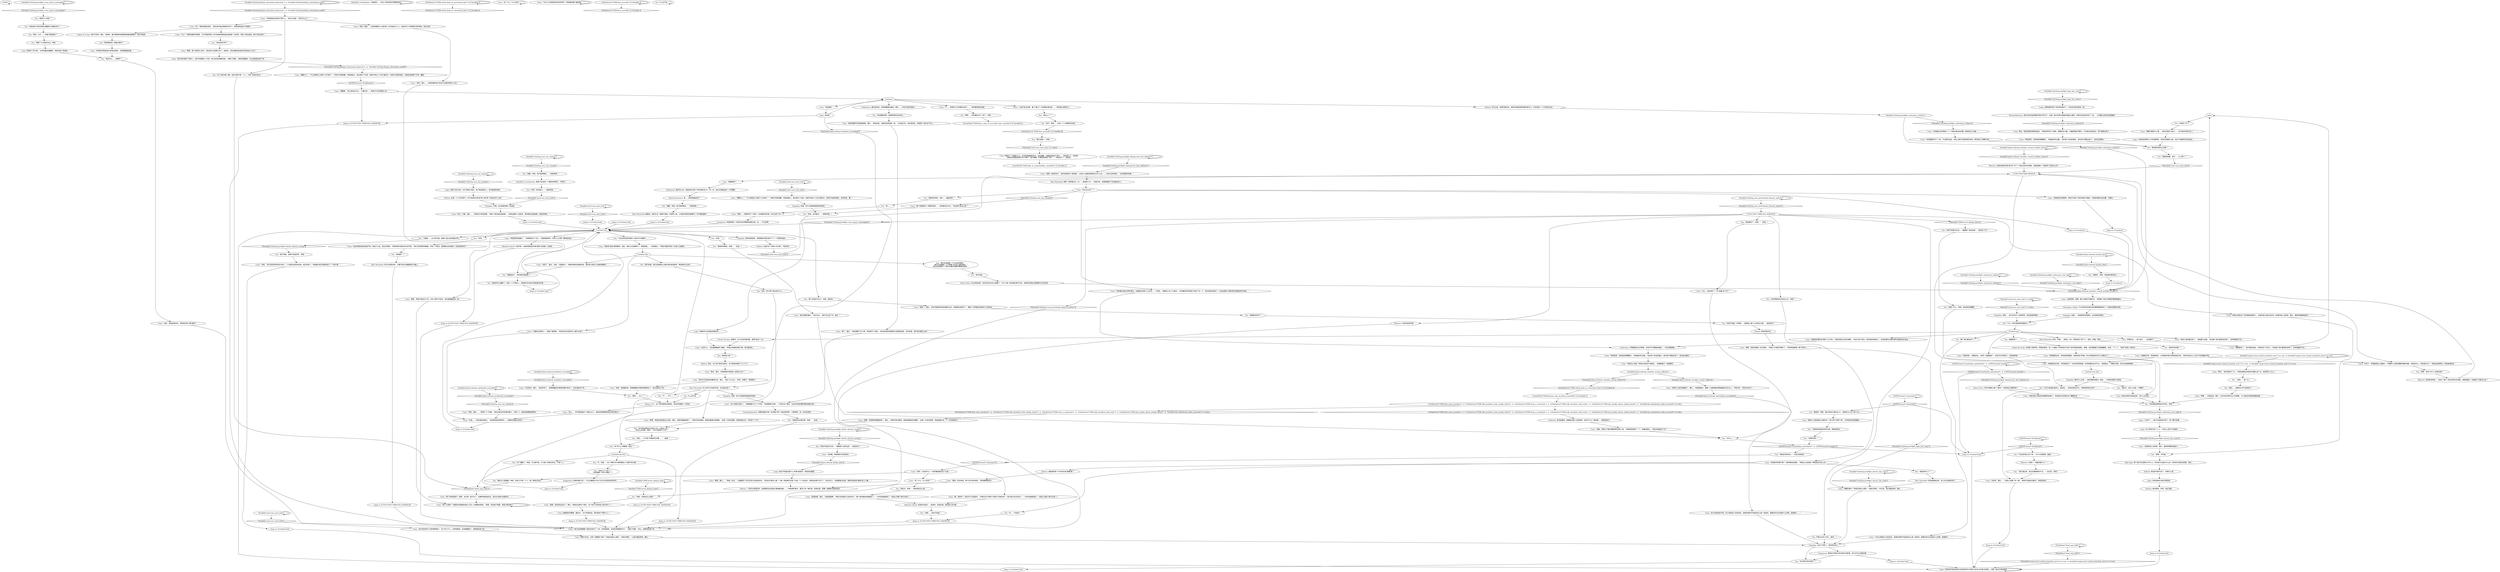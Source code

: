 # WHIRLING F2 / CUNO WAKEUP
# If you didn't make the authority check.
# ==================================================
digraph G {
	  0 [label="START"];
	  1 [label="input"];
	  2 [label="Variable[\"cargo.evrart_exited_unionhub_once\"] == true  or Variable[\"cargo.evrart_exited_unionhub_once\"] == true"];
	  3 [label="Variable[\"cargo.evrart_exited_unionhub_once\"] == true  or Variable[\"cargo.evrart_exited_unionhub_once\"] == true", shape=diamond];
	  4 [label="!(Variable[\"cargo.evrart_exited_unionhub_once\"] == true  or Variable[\"cargo.evrart_exited_unionhub_once\"] == true)", shape=diamond];
	  5 [label="Cuno: “哈？什么？什么铃铛？”"];
	  6 [label="You: “*某种东西*。”"];
	  7 [label="Cuno: “是吗，比如说什么？”他好像很喜欢这个主意。"];
	  8 [label="IsTHCPresent(\"ultraliberal\")"];
	  9 [label="IsTHCPresent(\"ultraliberal\")", shape=diamond];
	  10 [label="!(IsTHCPresent(\"ultraliberal\"))", shape=diamond];
	  11 [label="Empathy: 哇哦，他不太能接受被拒绝的感觉。"];
	  12 [label="You: “我感觉很痛，发生……什么事了？”"];
	  13 [label="Cuno: “小胡子来过这里。像个*婊子*一样清理这堆垃圾……”这好像让他很开心。"];
	  14 [label="You: “我是个心灵电动马达，坤诺。”"];
	  15 [label="Cuno: “你的猪头朋友派来的医生。好像是尼克斯·什么列布。一个贱货。”他朝地上吐了口唾沫。“在你睡觉的时候用刀玩弄了你一下。然后他妈的就走了，还说如果你大便失禁的话就给他打电话。”"];
	  16 [label="You: “我感觉非常好。我们……燥起来吧！”"];
	  17 [label="You: “谁在乎。谁关心过我。不重要了。”"];
	  18 [label="You: “那是什么风格？”"];
	  19 [label="Composure: 坤诺和猪头？而且你还在警察频道提过他。这……不太妙啊。"];
	  20 [label="Cuno: “我想他好像叫尼克斯·什么列布，”他尝试回忆当时的情景。“说自己是个医生。然后他妈的就走了，还说如果你大便失禁的话就给他打电话。”"];
	  21 [label="You: “你知不知道，乔伊斯——就是船上那个公司的女代表——她还好吗？”"];
	  22 [label="Cuno: “那个大混球？”他那张布满雀斑的脸上闪过一丝尊敬的意味。“是啊，他在楼下喝酒。坤诺不喜欢那个。”"];
	  23 [label="Jump to: [Untitled hub]"];
	  24 [label="You: “好吧。”"];
	  25 [label="You: “感谢你的帮助，坤诺。”（总结。）"];
	  26 [label="Cuno: “该死，猪头……你他妈最好别只有这几朵破玫瑰花什么的。”"];
	  27 [label="Jump to: [Untitled hub]"];
	  28 [label="Conceptualization: 骄傲地竖起中指？他*确实*是个*自由思想家*。打破常规。这一点无法争辩。"];
	  29 [label="Variable[\"yard.cuno_intro_hub\"]"];
	  30 [label="Variable[\"yard.cuno_intro_hub\"]", shape=diamond];
	  31 [label="!(Variable[\"yard.cuno_intro_hub\"])", shape=diamond];
	  32 [label="Cuno: “谢了，猪头。”他快速瞥了你一眼，然后移开了视线。“现在赶快把你残废的大屁股抬起来，告诉坤诺，我们现在要怎么做？”"];
	  33 [label="Composure: 男孩似乎真的对你没有任何敌意。他几乎可以说是友善。"];
	  34 [label="You: “我们没事了，坤诺。”"];
	  35 [label="CancelTask(\"TASK.find_a_way_to_turn_back_time_canceled\")--[[ Variable[ ]]"];
	  36 [label="Cuno: “不……坤诺有几天没嗑思必得了……”他的眼神有些忧郁。"];
	  37 [label="You: “你受伤了吗？”"];
	  38 [label="Cuno: 你看见一个穿着FALN，还没到青春期的孩子。因为痛楚，你看到他变成了两个——然后是三个。他说道：\n你看见坤诺那熟悉的FALN裤子。因为痛楚，你看到他变成了两个——然后是三个。他说道："];
	  39 [label="Empathy: 哇哦……坤诺居然会同情你。这还真是没想到。"];
	  40 [label="Pain Threshold: 是啊，男孩被打过一次——或者是十次——他爸打的。他很尊重受了伤还能走的人。"];
	  41 [label="Hand/Eye Coordination: 可能是的……你这个该死的笨手笨脚的家伙。"];
	  42 [label="Volition: 这是*杀了*他的人的*错*。不是你的。"];
	  43 [label="Half Light: 那个袋子应该算在*你*头上。你本来可以做点什么的，但你却只是站在那里。该死……"];
	  44 [label="Cuno: “这里的墙上全是洞，猪头。就连坤诺都知道这个。”"];
	  45 [label="Variable[\"whirling.postfight_klaasjeroom_hint_ballistics\"]"];
	  46 [label="Variable[\"whirling.postfight_klaasjeroom_hint_ballistics\"]", shape=diamond];
	  47 [label="!(Variable[\"whirling.postfight_klaasjeroom_hint_ballistics\"])", shape=diamond];
	  48 [label="You: “康米主义很愚蠢，坤诺。而且它不是一个人，是一种意识形态。”"];
	  49 [label="You: “没什么。”"];
	  50 [label="Jump to: [CUNO POST TRIBUNAL MAINHUB]"];
	  51 [label="You: “我们应该搜查一下卡拉洁的房间。”\n“我们应该搜查一下卡特琳·艾拉洁小姐的房间。”\n“我们应该搜查一下奥兰治那位迪斯科舞者的房间。”"];
	  52 [label="You: “好吧。给爷备马。”（接受坤诺。）"];
	  53 [label="Pain Threshold: 看看他。他的生活一直都不容易。你想带上他，让他经历更多的破事吗？*你*那些破事？"];
	  54 [label="Cuno: “抱歉什么？！不让坤诺加入你那个大烂摊子？！坤诺不觉得抱歉。坤诺很高兴。我也是开个玩笑。如果不拿出个几百万雷亚尔，是请不动我坤诺的。你甚至连床都下不来，蠢蛋。”"];
	  55 [label="Cuno: “隔壁的婊子？坤诺也是这么想的，”他表示赞同。“好主意。我们燥起来吧，猪头。”"];
	  56 [label="Variable[\"whirling.cuno_not_coming\"]"];
	  57 [label="Variable[\"whirling.cuno_not_coming\"]", shape=diamond];
	  58 [label="!(Variable[\"whirling.cuno_not_coming\"])", shape=diamond];
	  59 [label="Cuno: “他们说你把半个城市都烧毁了。死了好几千人。在坤诺看来，这简直酷毙了。我想我会留下来。”"];
	  60 [label="Rhetoric: 他现在居然会用*我*这个字了？而且没有叫你混账，或者是猪头？他是病了还是怎么的？"];
	  61 [label="Cuno: “坤诺觉得，还真他妈挺糟糕的。”他指着你的左腿。“但你是个幸运的猪头。医生把子弹取出来了，说你会没事的。”"];
	  62 [label="Variable[\"whirling.postfight_endurance_very_high\"]"];
	  63 [label="Variable[\"whirling.postfight_endurance_very_high\"]", shape=diamond];
	  64 [label="!(Variable[\"whirling.postfight_endurance_very_high\"])", shape=diamond];
	  65 [label="Cuno: “坤诺做的。”"];
	  66 [label="You: （起来——慢一点。）"];
	  67 [label="Cuno: 他看着你的眼睛，重复到：“对于坤诺来说，两天根本*不算什么*。”"];
	  68 [label="Volition: 她当然*真的*走了，你想什么呢。"];
	  69 [label="Cuno: “这没什么。”他试着摆脱那个画面。“坤诺也会被装进袋子里。我们都会的。”"];
	  70 [label="Variable[\"whirling.postfight_logic_her_room\"]"];
	  71 [label="Variable[\"whirling.postfight_logic_her_room\"]", shape=diamond];
	  72 [label="!(Variable[\"whirling.postfight_logic_her_room\"])", shape=diamond];
	  73 [label="Volition: 放松，这小孩只是在戏弄你。你不是真的害死了*上千人*。"];
	  74 [label="Variable[\"plaza.tribunal_hardie_shot\"]"];
	  75 [label="Variable[\"plaza.tribunal_hardie_shot\"]", shape=diamond];
	  76 [label="!(Variable[\"plaza.tribunal_hardie_shot\"])", shape=diamond];
	  77 [label="Jump to: [CUNO POST TRIBUNAL MAINHUB]"];
	  78 [label="Cuno: “真他妈难，猪头。”他抱起胳膊。“坤诺只知道港口已经封闭了，整个城市都他妈被搞乱了。一半的哈迪娘炮死了，就连公司那个婊子也走了。”"];
	  79 [label="Cuno: “哦，真的吗？”他似乎不太相信你。“你再也见不到那个死胖子艾弗拉特了，因为港口完全封闭了。一半的哈迪娘炮死了，就连公司那个婊子也走了。”"];
	  80 [label="You: “好吧。”"];
	  81 [label="You: “很简单，坤诺。我必须找出*康米主义*。是康米主义杀了那个吊人。”"];
	  82 [label="You: “这个最酷了，坤诺。不过很可惜，它只是一种意识形态，不是个人。”"];
	  83 [label="You: “我不知道。我们还是就这么漫无目的地闲逛吧，等线索自己出现。”"];
	  84 [label="You: “抱歉，坤诺，我不能带着你。”（拒绝坤诺。）"];
	  85 [label="Untitled hub (02)"];
	  86 [label="Variable[\"yard.cuno_intro_hub\"] == false"];
	  87 [label="Variable[\"yard.cuno_intro_hub\"] == false", shape=diamond];
	  88 [label="!(Variable[\"yard.cuno_intro_hub\"] == false)", shape=diamond];
	  89 [label="Cuno: “是啊，坤诺也他妈是这么说的，猪头。他帮你摆脱困境了。”他把手放在臀部，直直地看着你的眼睛。“这是一次性的恩惠，坤诺给猪头的。不会有下一次了。”"];
	  90 [label="You: “等等……什么？”"];
	  91 [label="You: “什么？他们把他带到哪里去了？”"];
	  92 [label="Cuno: “没啦，坤诺骗你的。那辆愚蠢的货車把四眼带走了。他应该能活下来。”"];
	  93 [label="Variable[\"whirling.cuno_postribunal_rhetoric_noslurs\"]"];
	  94 [label="Variable[\"whirling.cuno_postribunal_rhetoric_noslurs\"]", shape=diamond];
	  95 [label="!(Variable[\"whirling.cuno_postribunal_rhetoric_noslurs\"])", shape=diamond];
	  96 [label="You: “我怎么了？”"];
	  97 [label="Logic: *小胡子*……那只可能是加尔特了，那个餐厅经理。"];
	  98 [label="Endurance: 通过血和泪，还有那撕裂的缝线，偶尔……*应该*还是可能的。"];
	  99 [label="You: “我的警局有人来看过我吗？”"];
	  100 [label="Variable[\"whirling.postfight_cuno_esprit_cunnandpig\"]"];
	  101 [label="Variable[\"whirling.postfight_cuno_esprit_cunnandpig\"]", shape=diamond];
	  102 [label="!(Variable[\"whirling.postfight_cuno_esprit_cunnandpig\"])", shape=diamond];
	  103 [label="You: “你说几千人死了？”\n“你说城里一半的人都死了？”"];
	  104 [label="Cuno: “当然了，猪头。当然。”他摇摇头。“如果你想突击搜查的话，最好别只有这几朵破玫瑰就行。”"];
	  105 [label="You: “好吧。给爷备马。”（接受坤诺。）"];
	  106 [label="You: “现在？至于接下来会发生什么……”"];
	  107 [label="Cuno: “这计划听起来不错。你让坤诺加入你的狂欢，结果你居然不知道该怎么做？他妈的，看看你的日志或者什么的啊。真是服了……”"];
	  108 [label="Variable[\"plaza.tribunal_headshot_succeeded\"]"];
	  109 [label="Variable[\"plaza.tribunal_headshot_succeeded\"]", shape=diamond];
	  110 [label="!(Variable[\"plaza.tribunal_headshot_succeeded\"])", shape=diamond];
	  111 [label="You: “谢谢你，坤诺，你是我的救命恩人。”"];
	  112 [label="Cuno: “提图斯死了，”他冷漠地说道。“他有些手下也死了。现在整个港口都他妈封禁了。连坤诺都进不去。”"];
	  113 [label="Cuno: “没有。”孩子突然显得年轻又弱小。“工会医生赶到的时候，她已经死了。坤诺看见他们把她装进了一个袋子里。”"];
	  114 [label="Cuno: “意志坚强的猪头。”他点点头。“我们可以走了吗，猪头？”"];
	  115 [label="Cuno: “对坤诺来说这他妈不算什么，”他点头说道。“现在怎么办？”"];
	  116 [label="Cuno: “那是卡拉洁，对吧？隔壁那个婊子？坤诺也是这么想的，”他表示赞同。“让我们燥起来吧，猪头。”"];
	  117 [label="Variable[\"yard.cuno_intro_hub\"]"];
	  118 [label="Variable[\"yard.cuno_intro_hub\"]", shape=diamond];
	  119 [label="!(Variable[\"yard.cuno_intro_hub\"])", shape=diamond];
	  120 [label="Jump to: [Untitled hub]"];
	  121 [label="You: “等等，但你*为什么*会原谅我？”"];
	  122 [label="Empathy: 在这个世界上，他没有任何人。"];
	  123 [label="IsTaskActive(\"TASK.check_back_on_renovation_later\")--[[ Variable[ ]]"];
	  124 [label="IsTaskActive(\"TASK.check_back_on_renovation_later\")--[[ Variable[ ]]", shape=diamond];
	  125 [label="!(IsTaskActive(\"TASK.check_back_on_renovation_later\")--[[ Variable[ ]])", shape=diamond];
	  126 [label="Variable[\"plaza.tribunal_shoulder_wound_avoided_cuirass\"]"];
	  127 [label="Variable[\"plaza.tribunal_shoulder_wound_avoided_cuirass\"]", shape=diamond];
	  128 [label="!(Variable[\"plaza.tribunal_shoulder_wound_avoided_cuirass\"])", shape=diamond];
	  129 [label="Cunohurt"];
	  130 [label="You: “你刚说有个医生把我大腿里的子弹取出来了。”"];
	  131 [label="Cuno: “终结风格，”他重复到。“你把一切都搞砸了。现在你只有坤诺了。终结者坤诺。”"];
	  132 [label="You: “提图斯还好吗？”"];
	  133 [label="Drama: 他说的是实话。"];
	  134 [label="Cuno: “那个有钱的婊子？是啊，也许吧。船不在了。如果坤诺有船的话，肯定也*他妈*会很好的……”"];
	  135 [label="Cuno: “哈？什么？什么铃铛？”"];
	  136 [label="You: “它们之前就在屋顶上。我没有……我没有抓到它们。手脚真他妈的太笨了……”"];
	  137 [label="You: “你*为什么*想跟我一起走？”"];
	  138 [label="Variable[\"whirling.cuno_not_coming\"]"];
	  139 [label="Variable[\"whirling.cuno_not_coming\"]", shape=diamond];
	  140 [label="!(Variable[\"whirling.cuno_not_coming\"])", shape=diamond];
	  141 [label="You: “唔……”"];
	  142 [label="Cuno: “坤诺看得出来，你他妈是想骗他，但是坤诺不好骗，所以坤诺他妈的为什么要在乎？”"];
	  143 [label="Logic: 如果他确实做了验伤然后离开了，你肯定会相对稳定一些。"];
	  144 [label="Pain Threshold: 而且距离挺近的，走几步应该能忍得了。"];
	  145 [label="Cuno: “两天，”他冷漠地开了口。“坤诺没嗑思必得的时间都比这个长。两天算不上什么。”"];
	  146 [label="Logic: 艾弗拉特可能会用这次武装争辩作为把自己完全关在港口的借口，切断一起与外界的联系。"];
	  147 [label="Untitled hub"];
	  148 [label="Cuno: “去医院啊，智障。跟上坤诺的节奏好吗。”他带着一种近乎尊敬的眼神看着你……"];
	  149 [label="Cuno: “坤诺觉得，还真他妈挺糟糕的。”他指着你的左腿。“但你是个幸运的猪头。医生把子弹取出来了，说你会没事的。”"];
	  150 [label="Cuno: “肩膀大概没什么事……医生好像不太担心——说子弹正好穿过去了。”"];
	  151 [label="Cuno: “*为什么*坤诺他妈的会受伤啊？”男孩朝你翻了翻白眼。"];
	  152 [label="Cuno: “坤诺他妈的很聪明，坤诺不在那个该死的粪坑*里面*。坤诺知道情况会变糟，不像你。”"];
	  153 [label="You: “我是个坏人，坤诺。情况真的很糟糕。”"];
	  154 [label="Cuno: ”是啊，她走得远远的了，猪头。坤诺在这里待了两天，这个地方只有你和小胡子两个人。”"];
	  155 [label="Cuno: “你想让坤诺当个对你唯唯诺诺的人，还是你想让我实话实说？这里的墙上全是洞，猪头。就连坤诺都知道这个。”"];
	  156 [label="You: “我昏迷多久了？”"];
	  157 [label="You: “放松点，坤诺——我知道该怎么做。”"];
	  158 [label="You: （把它拿出来，亮出支离破碎的干花。）“这朵花，坤诺！”"];
	  159 [label="Variable[\"whirling.postfight_blackc_rhetoric_wrong\"]"];
	  160 [label="Variable[\"whirling.postfight_blackc_rhetoric_wrong\"]", shape=diamond];
	  161 [label="!(Variable[\"whirling.postfight_blackc_rhetoric_wrong\"])", shape=diamond];
	  162 [label="Cuno: “这在坤诺听起来还差不多。取证什么的。真正的犯罪。”男孩用拳头砸向自己的手掌。“我们去犯罪现场看看，评估一下情况。就按猪头的风格来！还有其他的吗？”"];
	  163 [label="Cuno: “所以……你打算追踪这个*康米主义*，或者还是想跟坤诺征求别的意见？”"];
	  164 [label="Jump to: [CUNO POST TRIBUNAL MAINHUB]"];
	  165 [label="Pain Threshold: 哎哟，好痛……有那么一秒，男孩变成了两个人。该死，好痛。呼吸……"];
	  166 [label="You: “提图斯死了……？”"];
	  167 [label="You: “你知不知道卡拉洁——隔壁那个金发女郎——她真走了吗？”"];
	  168 [label="Shivers: 一阵风从海湾吹来，你周围的杜拉铝盒子微微震动着……一种熟悉的寒冷，屋顶上的一根红线。逐渐拉紧。就像一根被狂风拨动的弦。"];
	  169 [label="Variable[\"TASK.arrest_klaasje_done\"]"];
	  170 [label="Variable[\"TASK.arrest_klaasje_done\"]", shape=diamond];
	  171 [label="!(Variable[\"TASK.arrest_klaasje_done\"])", shape=diamond];
	  172 [label="You: “那其他人呢？”"];
	  173 [label="Jump to: [Untitled hub]"];
	  174 [label="Rhetoric: 他错了！他能知道什么？！"];
	  175 [label="Cuno: “哈？”男孩好像在思考。“那玩意可能在那里好多年了。坤诺觉得这是个死胡同。”"];
	  176 [label="You: “我不知道，但我不会放弃的，坤诺。”"];
	  177 [label="Jump to: [Untitled hub]"];
	  178 [label="Empathy: 听着，这可能是他唯一的出路。"];
	  179 [label="Untitled hub"];
	  180 [label="Jump to: [Untitled hub]"];
	  181 [label="Cuno: “是啊，坤诺帮你摆脱困境了，猪头。”他把手放在臀部，直直地看着你的眼睛。“这是一次性的恩惠，坤诺给猪头的。下一次你就死定了。”"];
	  182 [label="IsTaskActive(\"TASK.face_yourself\")--[[ Variable[ ]]"];
	  183 [label="IsTaskActive(\"TASK.face_yourself\")--[[ Variable[ ]]", shape=diamond];
	  184 [label="!(IsTaskActive(\"TASK.face_yourself\")--[[ Variable[ ]])", shape=diamond];
	  185 [label="Cuno: “现在可不是他妈的睡觉时间，猪头。”他吐了口口水。“来吧，死肥仔，坤诺帮你。”"];
	  186 [label="Pain Threshold: 你可以承受住的。只要不把太多重量放在大腿上。"];
	  187 [label="Cuno: “什么？”他研究着你的表情。“你不相信坤诺？你不知道坤诺知道这些破事？去死吧，坤诺一直在监视。婊子已经出城了。”"];
	  188 [label="You: “是啊，有可能。”"];
	  189 [label="Logic: 谁也不知道这是什么*时候*造成的。他说的有道理。"];
	  190 [label="Cuno: “有些工会的傻瓜死了，”他指着门说道。“现在整个港口都他妈封禁了。连坤诺都进不去。”"];
	  191 [label="You: “伊丽莎白——那个园丁——还活着吗？”"];
	  192 [label="You: “谢谢你告诉我实情，坤诺。”（总结。）"];
	  193 [label="Endurance: 随你怎么说，但是这孩子是个*茅坑里的石头*。有一天，他也许真能变成一个好警察。"];
	  194 [label="Pain Threshold: 你几乎听不见他的声音，实在是太疼了。"];
	  195 [label="Cuno: “他们说你害死了很多人，差不多城里有一半吧。他们说你屁事都没做。”他垂下双眼。“我觉得挺酷的，所以我想我会留下来。”"];
	  196 [label="Jump to: [CUNO POST TRIBUNAL MAINHUB]"];
	  197 [label="You: “拜托，伙计……*到底*是谁做的？”"];
	  198 [label="Cuno: “是啊……你警局来了个家伙，在你睡觉的时候，用刀玩弄了你一下。”"];
	  199 [label="Cuno: 坤诺注意到你想站起来，但什么也没说。"];
	  200 [label="Cuno: “坤诺没耐心管这些哭唧唧的屁事了。坤诺经历过的事比这个糟糕的多。”"];
	  201 [label="Cuno: “所以怎么样了？”"];
	  202 [label="Jump to: [CUNO POST TRIBUNAL MAINHUB]"];
	  203 [label="Esprit de Corps: 我们行动吧，猪头，他想到。猪头警探和坤诺警探准备调查案件。我们开始吧。"];
	  204 [label="You: “坤诺，你他妈怎么回事？”"];
	  205 [label="Variable[\"whirling.postfight_shivers_her_room\"]"];
	  206 [label="Variable[\"whirling.postfight_shivers_her_room\"]", shape=diamond];
	  207 [label="!(Variable[\"whirling.postfight_shivers_her_room\"])", shape=diamond];
	  208 [label="Jump to: [CUNO POST TRIBUNAL MAINHUB]"];
	  209 [label="Cuno: “没问题。坤诺愿意分享信息的。”"];
	  210 [label="Cuno: “她走了，猪头。在你开始那场该死的骚动之前，坤诺看见她离开了。拿着个行李箱还有其他什么鬼东西。”"];
	  211 [label="CheckItem(\"dried_may_bells\")"];
	  212 [label="CheckItem(\"dried_may_bells\")", shape=diamond];
	  213 [label="!(CheckItem(\"dried_may_bells\"))", shape=diamond];
	  214 [label="Cuno: “拜托，猪头……”男孩打了个响指。“想法没有杀死坤诺的瘸子。它是个人。就连坤诺都能想明白。”"];
	  215 [label="Untitled hub (02)"];
	  216 [label="Cuno: “这个场景已经死了。”他朝着窗户比了个手势。“坤诺要离开这里——不如也当个猪头，出去的时候还要骄傲地竖起中指。”"];
	  217 [label="You: “现在……关于接下来要发生的事……”（起身。）"];
	  218 [label="Cuno: “别老想着昨天的那些破事，猪头，”男孩说道，试着听起来成熟一些。“过去是过去，现在是现在。坤诺是个活在当下的人。”"];
	  219 [label="Cuno: “当然，坤诺会帮你的。坤诺现在的心情*很好*。”"];
	  220 [label="Cuno: “你的腿长在坤诺身上了？*坤诺*能动你的腿？我他妈怎么知道……”"];
	  221 [label="Savoir Faire: 可以肯定的是，你应该没办法怎么跳舞了。不过一瘸一拐走路还是可以的。如果你觉得这也能被称为生活的话。"];
	  222 [label="Cuno: “=你让坤诺加入你的狂欢，结果你居然不知道该怎么做？他妈的，看看你的日志或者什么的啊。真是服了……”"];
	  223 [label="Cuno: “是啊，坤诺不是说过了吗。任何人都不许进出。现在就像偏执狂一样。”"];
	  224 [label="You: “外面有些鬼鬼祟祟的东西。我能感觉到。”"];
	  225 [label="IsTHCPresent(\"communist\")"];
	  226 [label="IsTHCPresent(\"communist\")", shape=diamond];
	  227 [label="!(IsTHCPresent(\"communist\"))", shape=diamond];
	  228 [label="Cuno: “奇迹？放屁……这他妈都是什么鬼东西？你只能自己小心，他妈的马丁内斯根本没有奇迹。现实点吧。”"];
	  229 [label="You: “我要放弃了。是时候开始喝酒了。”"];
	  230 [label="Jump to: [Untitled hub]"];
	  231 [label="Empathy: 要求什么东西——甚至是要求跟你一起走——对他来说都不太容易。"];
	  232 [label="You: 不管付出多少代价。[离开。]"];
	  233 [label="You: “你不是说我和你已经完了吗。从职业上讲？”\n“你怎么在这里，坤诺——你不生我的气了吗？”"];
	  234 [label="Drama: 大人，这个男孩相信这是真的。他在给您最后一次机会。"];
	  235 [label="Cuno: “开玩笑的，猪头，”他轻声笑了。“那辆愚蠢的货車把四眼仔带走了。他应该能活下来。”"];
	  236 [label="Cuno: “他们说你朝着那个傻瓜的脸开了一枪。在坤诺看来，这他妈真是酷炸天了。”他垂下双眼。“所以，我想我会留下来。”"];
	  237 [label="CUNO POST TRIBUNAL MAINHUB"];
	  238 [label="Rhetoric: 听起来他好的很。"];
	  239 [label="You: “我的房间是怎么回事？”"];
	  240 [label="You: “我还可以……走路吗？”"];
	  241 [label="Jump to: [Cunohurt]"];
	  242 [label="Cuno: “很酷啊。”他认真地点点头。“只要记住——坤诺可不会免费救人的。”"];
	  243 [label="IsTHCPresent(\"revacholian_nationhood\")  or  IsTHCPresent(\"moralist\")"];
	  244 [label="IsTHCPresent(\"revacholian_nationhood\")  or  IsTHCPresent(\"moralist\")", shape=diamond];
	  245 [label="!(IsTHCPresent(\"revacholian_nationhood\")  or  IsTHCPresent(\"moralist\"))", shape=diamond];
	  246 [label="Cuno: “见鬼……”他失望的摇摇头。“这样耍坤诺有意思吗……你最好给我来点别的。”"];
	  247 [label="Jump to: [Untitled hub]"];
	  248 [label="Cuno: “你要失去坤诺了。”他看了看周围。“听起来你在这里没什么事可以做了。”"];
	  249 [label="You: “抱歉，坤诺，我不能带着你。”（拒绝坤诺。）"];
	  250 [label="Hand/Eye Coordination: 那孩子会变成一个像样的神枪手，不是吗？"];
	  251 [label="Cuno: “抱歉什么？！不让坤诺加入你那个大烂摊子？！坤诺不觉得抱歉。坤诺很高兴。我也是开个玩笑。如果不拿出个几百万雷亚尔，是请不动我坤诺的。去你的吧，懂？”"];
	  252 [label="Rhetoric: 他没有说坤诺——他说了*我*？而且没有叫你混账，或者是猪头？他是病了还是怎么的？"];
	  253 [label="Cuno: “听好了，坤诺就是这么度量大。不需要什么那种满腹牢骚的闹剧。坤诺发过火，然后就忘记了。坤诺会选择原谅，然后继续前进。”"];
	  254 [label="You: “坦白跟我讲吧。我想理清现在的状况。”"];
	  255 [label="Variable[\"whirling.postfight_endurance_medium\"]"];
	  256 [label="Variable[\"whirling.postfight_endurance_medium\"]", shape=diamond];
	  257 [label="!(Variable[\"whirling.postfight_endurance_medium\"])", shape=diamond];
	  258 [label="Jump to: [Cunohurt]"];
	  259 [label="You: “我的……迪斯科岁月已经结束了。”"];
	  260 [label="Cuno: “慢点，猪头。你是想靠在坤诺身上还是怎么的？”"];
	  261 [label="Logic: 交火现场只有十个人。十倍以上是不太可能的。"];
	  262 [label="You: “你是说加尔特？”"];
	  263 [label="Volition: 谁能想到呢？也许你应该*逮捕*她？"];
	  264 [label="You: “你……不知道？”"];
	  265 [label="You: “但是……我也不知道。”"];
	  266 [label="Cuno: “坤诺觉得你搞砸了，”他郑重地点了点头。“但是我能帮你。你有什么打算？跟坤诺说说。”"];
	  267 [label="You: “卡拉洁背后房间里有一些灰扑扑的脚印……”"];
	  268 [label="You: “大概有……28%的可能，被害人是从远处被击中的。”"];
	  269 [label="You: “卡拉洁的墙上有个洞——有人在调查她。偷窥。”"];
	  270 [label="You: “这个没有*那么*酷。而且它都不是一个人，只是一种意识形态。”"];
	  271 [label="You: 什么也不说。"];
	  272 [label="Cuno: “怎么，现在哑巴了？你*准备*走了吗？”"];
	  273 [label="Cuno: “所以，听着，猪头……”男孩似乎有些犹豫。“坤诺一直在想这些破事……坤诺会跟你一起走的。帮你解决这些破事。终结的风格。”"];
	  274 [label="Authority: 尝试招募他，就像尝试把火当宠物养。这孩子只认一种权威——就是他自己。"];
	  275 [label="CancelTask(\"TASK.take_on_responsibility_cancelled\")--[[ Variable[ ]]"];
	  276 [label="Cuno: “眯眯眼死了。”"];
	  277 [label="You: “等等……你好像有点不一样了，坤诺……”"];
	  278 [label="Cuno: “没嗑思必得，坤诺很悲伤。让坤诺很*想念*那种狗屁东西。”他用手指在头上比划了些含糊的手势。"];
	  279 [label="Cuno: “坤诺怎么知道？坤诺又他妈的不是医生。”他像看傻子一样看着你。"];
	  280 [label="Cuno: “你的肩膀也中了一枪，不过算你走运，你身上那件花里胡哨的茶壶，帮你挡住了那颗子弹。”"];
	  281 [label="Endurance: 伴随着相当大的疼痛，还有时不时撕裂的缝线——你应该能做到。"];
	  282 [label="Esprit de Corps: 尼克斯·戈特利布，警局的医师，把一个装着小子弹的袋子扔进了医疗废物处置机。接着，他往嘴里塞了些焦糖糖果，说道：“下一个。”他的门后有一排队伍……"];
	  283 [label="Cuno: “是啊，他妈的死了。我听说是死在了医院里。工会的人全都哭的眼泪汪汪什么的……”他点头表示确认：“这可能是你的错。”"];
	  284 [label="Logic: 你确实听过多做些弹道测试……"];
	  285 [label="Cuno: “像个狗娘养的一样接受坤诺……”他恭敬地点点头。“现在我们该怎么做？”"];
	  286 [label="Cuno: “是啊，告诉坤诺。把*计划*告诉坤诺。”男孩摩擦着双手。"];
	  287 [label="Jump to: [Untitled hub]"];
	  288 [label="Variable[\"plaza.tribunal_spiritbomb_succeeded\"]"];
	  289 [label="Variable[\"plaza.tribunal_spiritbomb_succeeded\"]", shape=diamond];
	  290 [label="!(Variable[\"plaza.tribunal_spiritbomb_succeeded\"])", shape=diamond];
	  291 [label="You: “我伤的有多重？”"];
	  292 [label="Savoir Faire: 你的平衡能力差了*很多*。你感觉自己要摔倒了。"];
	  293 [label="Visual Calculus: 弹道学。在卡拉洁的房间里。做得*恰当*一点。"];
	  294 [label="You: “你知不知道卡拉洁——隔壁那个金发女郎——她还好吗？”"];
	  295 [label="You: “不，坤诺——这个*确实*在*某种程度上*与案子有关联。”"];
	  296 [label="You: “我不知道。”"];
	  297 [label="Variable[\"whirling.klaasje_chosename_katarzine\"]  or  Variable[\"whirling.klaasje_chosename_modd\"]"];
	  298 [label="Variable[\"whirling.klaasje_chosename_katarzine\"]  or  Variable[\"whirling.klaasje_chosename_modd\"]", shape=diamond];
	  299 [label="!(Variable[\"whirling.klaasje_chosename_katarzine\"]  or  Variable[\"whirling.klaasje_chosename_modd\"])", shape=diamond];
	  300 [label="Variable[\"yard.cuno_intro_hub\"]"];
	  301 [label="Variable[\"yard.cuno_intro_hub\"]", shape=diamond];
	  302 [label="!(Variable[\"yard.cuno_intro_hub\"])", shape=diamond];
	  303 [label="Cuno: “坤诺刚告诉过你，你的朋友死了！你还好意思喊疼？在坤诺看来这可不对。”他摇摇头。“四眼仔没事，他不应该受那种罪……”"];
	  304 [label="You: “走开，坤诺……让我一个人安静地死去吧。”"];
	  305 [label="Cuno: “你把什么鬼东西撕裂了，猪头。”坤诺看着你，就像一头被驯服的野狼看着自己的主人。平等对待。“而且也中枪了。”"];
	  306 [label="Cuno: 然后，他的表情变得柔和起来。“坤诺觉得你中了两枪。肩膀还有大腿。大腿那里挺严重的，不过医生来检查过，把子弹取出来了。”"];
	  307 [label="Volition: 你可以走。如果可能的话，那就只能是依靠纯粹的意志力。你会变成一个心灵电动马达。"];
	  308 [label="You: “你知道是谁帮我治疗的吗，坤诺？”"];
	  309 [label="Perception (Sight): 不过你依然还是在他的眼睛里捕捉到了一些类似尊重的东西。"];
	  310 [label="Volition: 谢天谢地，好吧，他还活着。"];
	  311 [label="You: “她逃跑了？”"];
	  312 [label="Suggestion: 他真的被打动了，不过主要取决于这个百分比听起来有多科学。"];
	  313 [label="Cuno: “是啊，他妈的就是一场大屠杀，”坤诺大大地裂开嘴笑了。“你和坤诺是唯一剩下来的人。”"];
	  314 [label="Logic: 听起来她并没有打算回来。"];
	  315 [label="Jump to: [Untitled hub]"];
	  316 [label="Empathy: 虽然他很坚强，但是那副光景还是打下了一个深深的烙印。"];
	  317 [label="You: “那个该死的*铃兰*，坤诺，那些花。”"];
	  318 [label="You: “奇迹还没有发生。一切还没有结束。”"];
	  319 [label="You: “我突然可以理解了，控诉一个不是真人，而是意识形态的东西到底有多难……”"];
	  320 [label="Cuno: “滚蛋，坤诺才不喜欢喝醉酒的老男人呢。”他短暂地停顿了一下，接着摇摇头。“现在你准备走了吗？”"];
	  321 [label="Logic: 他是个街头浪子。很了解这片街区。很了解这里的人。他可能很有用场。"];
	  322 [label="Cuno: “是啊，瘸子……”坤诺一边问，一边看着花了老大的劲才站起来的你。“你现在打算怎么做？一瘸一拐地离开这里？你会一个人死去的。坤诺现在都不在乎了。已经太迟了。坤诺要留在这里，再把你的房间*搞得*乱七八糟……”"];
	  323 [label="Jump to: [Untitled hub]"];
	  324 [label="You: 什么也不说。"];
	  325 [label="Cuno: “是啊……你很走运，猪头。也许现在坤诺可以让你看看，什么是真正狂野的硬核摇滚。”"];
	  326 [label="Jump to: [Cunohurt]"];
	  327 [label="Reaction Speed: 他真的在监视——监视你，哈迪兄弟，甚至是公司代表。"];
	  328 [label="Jump to: [CUNO POST TRIBUNAL MAINHUB]"];
	  329 [label="You: “整个港口都封闭了？”"];
	  330 [label="Cuno: “你他妈问坤诺干嘛？”他好像有些恼怒。“坤诺怎么会知道？坤诺他妈只有12岁。”"];
	  331 [label="Jump to: [Untitled hub]"];
	  332 [label="Untitled hub"];
	  333 [label="Cuno: “去你的，猪头……”他担心地瞥了你一眼。“坤诺不知道这朵破花。坤诺没感觉。”"];
	  334 [label="Reaction Speed: 又是*我*。他身体里有些东西*确实*在变换，在改变。"];
	  335 [label="Electrochemistry: 嗯……探测到毒品资产！"];
	  336 [label="Empathy: 哇哦，他不太能接受被拒绝的感觉。"];
	  337 [label="CUNO POSTTRIB PREHUB"];
	  338 [label="Variable[\"plaza.tribunal_shoulder_wound_suffered\"]"];
	  339 [label="Variable[\"plaza.tribunal_shoulder_wound_suffered\"]", shape=diamond];
	  340 [label="!(Variable[\"plaza.tribunal_shoulder_wound_suffered\"])", shape=diamond];
	  341 [label="Cuno: 坤诺吹了声口哨。“在坤诺看来很酷啊，坤诺也是个神经病。”"];
	  342 [label="Logic: 他没有。"];
	  343 [label="Electrochemistry: 我们在你的血液里检测到*多巴宁*。这是一种以吗啡为基础的强效止痛药。好医生肯定给你用了一些……它消散之后肯定会很痛苦。"];
	  344 [label="Cuno: “是啊，那个该死的小胡子。把烂摊子全清理干净了。他妈的，现在他都快变成你的老母亲什么的了。”"];
	  345 [label="You: “你觉得我现在应该怎么办，坤诺？”"];
	  346 [label="Cuno: “他妈的*到处*都有脚印，猪头。猪头太沉迷脚印了，都是狗屁……”他摇摇头。“坤诺只看到外面*人行道*上的脚印。”"];
	  347 [label="Jump to: [Untitled hub]"];
	  348 [label="Cuno: “那是什么鬼街道名之类的吗？”孩子停下来想了想。“在坤诺听起来挺酷的。”"];
	  349 [label="You: “我准备好了，坤诺。”（总结。）"];
	  350 [label="Volition: 这是一个12岁的孩子。你不会真的在考虑*带上他*吧？他会发生什么事？"];
	  351 [label="Empathy: 哇哦……孩子的名字一定是坤诺，而且他很同情你。"];
	  352 [label="You: “所以我们现在没事了？”"];
	  353 [label="IsTaskActive(\"TASK.find_some_moralists\")  or  IsTaskActive(\"TASK.talk_moralism_with_sunday_friend\")  or  IsTaskActive(\"TASK.form_a_committee\")  or  IsTaskActive(\"TASK.talk_moralism_with_trant\")  or  IsTaskActive(\"TASK.ask_smoker_about_sunday_friend\")  or  Variable[\"jam.abandoned_cabin_accessed\"] == false"];
	  354 [label="IsTaskActive(\"TASK.find_some_moralists\")  or  IsTaskActive(\"TASK.talk_moralism_with_sunday_friend\")  or  IsTaskActive(\"TASK.form_a_committee\")  or  IsTaskActive(\"TASK.talk_moralism_with_trant\")  or  IsTaskActive(\"TASK.ask_smoker_about_sunday_friend\")  or  Variable[\"jam.abandoned_cabin_accessed\"] == false", shape=diamond];
	  355 [label="!(IsTaskActive(\"TASK.find_some_moralists\")  or  IsTaskActive(\"TASK.talk_moralism_with_sunday_friend\")  or  IsTaskActive(\"TASK.form_a_committee\")  or  IsTaskActive(\"TASK.talk_moralism_with_trant\")  or  IsTaskActive(\"TASK.ask_smoker_about_sunday_friend\")  or  Variable[\"jam.abandoned_cabin_accessed\"] == false)", shape=diamond];
	  356 [label="You: “不……不不……”"];
	  357 [label="CancelTask(\"TASK.become_man_of_plenty_cancelled\")--[[ Variable[ ]]"];
	  358 [label="Logic: 子弹肯定是穿过了你的肩胛骨，没有伤到肺和心脏。你这个狗娘养的还真走运……"];
	  359 [label="Variable[\"whirling.postfight_endurance_volition\"]"];
	  360 [label="Variable[\"whirling.postfight_endurance_volition\"]", shape=diamond];
	  361 [label="!(Variable[\"whirling.postfight_endurance_volition\"])", shape=diamond];
	  362 [label="Cuno: “你老是问坤诺这些*奇怪的屁事*，坤诺哪里能知道。”"];
	  0 -> 0
	  1 -> 37
	  2 -> 2
	  2 -> 3
	  3 -> 145
	  4 -> 146
	  5 -> 157
	  6 -> 245
	  7 -> 48
	  7 -> 5
	  8 -> 8
	  8 -> 9
	  9 -> 269
	  9 -> 23
	  10 -> 242
	  11 -> 216
	  12 -> 302
	  13 -> 96
	  14 -> 341
	  15 -> 281
	  16 -> 141
	  17 -> 199
	  18 -> 130
	  19 -> 332
	  20 -> 281
	  21 -> 133
	  22 -> 22
	  23 -> 146
	  24 -> 162
	  25 -> 114
	  26 -> 229
	  27 -> 332
	  28 -> 192
	  29 -> 29
	  29 -> 30
	  30 -> 27
	  31 -> 178
	  32 -> 216
	  33 -> 120
	  33 -> 352
	  34 -> 88
	  36 -> 277
	  37 -> 150
	  38 -> 275
	  39 -> 91
	  40 -> 201
	  41 -> 41
	  42 -> 119
	  43 -> 68
	  44 -> 188
	  45 -> 45
	  45 -> 46
	  46 -> 283
	  47 -> 292
	  48 -> 213
	  49 -> 245
	  50 -> 236
	  51 -> 296
	  52 -> 31
	  53 -> 177
	  54 -> 10
	  55 -> 122
	  56 -> 56
	  56 -> 57
	  57 -> 84
	  58 -> 214
	  59 -> 116
	  60 -> 337
	  61 -> 279
	  62 -> 62
	  62 -> 63
	  63 -> 128
	  64 -> 97
	  65 -> 342
	  66 -> 259
	  67 -> 328
	  68 -> 314
	  69 -> 172
	  70 -> 70
	  70 -> 71
	  71 -> 143
	  72 -> 55
	  73 -> 260
	  74 -> 74
	  74 -> 75
	  75 -> 111
	  76 -> 189
	  77 -> 236
	  78 -> 327
	  79 -> 327
	  80 -> 25
	  81 -> 348
	  82 -> 213
	  83 -> 106
	  84 -> 250
	  85 -> 231
	  86 -> 86
	  86 -> 87
	  87 -> 351
	  88 -> 38
	  89 -> 233
	  90 -> 234
	  91 -> 147
	  92 -> 90
	  93 -> 93
	  93 -> 94
	  94 -> 237
	  95 -> 236
	  96 -> 304
	  97 -> 261
	  98 -> 254
	  99 -> 362
	  100 -> 100
	  100 -> 101
	  101 -> 18
	  102 -> 332
	  103 -> 312
	  104 -> 229
	  105 -> 284
	  106 -> 137
	  107 -> 122
	  108 -> 108
	  108 -> 109
	  109 -> 235
	  110 -> 194
	  111 -> 241
	  112 -> 1
	  113 -> 315
	  114 -> 49
	  115 -> 228
	  115 -> 270
	  115 -> 175
	  116 -> 122
	  117 -> 117
	  117 -> 118
	  118 -> 59
	  119 -> 337
	  120 -> 146
	  121 -> 252
	  122 -> 352
	  122 -> 33
	  123 -> 123
	  123 -> 124
	  125 -> 357
	  126 -> 126
	  126 -> 127
	  127 -> 60
	  128 -> 148
	  129 -> 65
	  129 -> 98
	  129 -> 36
	  129 -> 13
	  129 -> 307
	  130 -> 197
	  131 -> 136
	  132 -> 21
	  133 -> 313
	  134 -> 22
	  135 -> 135
	  136 -> 333
	  137 -> 215
	  138 -> 138
	  138 -> 139
	  139 -> 321
	  140 -> 285
	  141 -> 198
	  142 -> 308
	  143 -> 343
	  144 -> 55
	  145 -> 66
	  146 -> 146
	  147 -> 131
	  147 -> 293
	  147 -> 165
	  147 -> 166
	  147 -> 329
	  147 -> 20
	  147 -> 190
	  147 -> 191
	  148 -> 309
	  149 -> 239
	  150 -> 358
	  151 -> 151
	  152 -> 326
	  153 -> 199
	  154 -> 67
	  155 -> 188
	  156 -> 144
	  157 -> 78
	  158 -> 333
	  159 -> 160
	  159 -> 159
	  160 -> 294
	  160 -> 79
	  161 -> 176
	  162 -> 311
	  163 -> 246
	  164 -> 236
	  165 -> 291
	  166 -> 282
	  167 -> 153
	  168 -> 204
	  169 -> 169
	  169 -> 170
	  170 -> 204
	  171 -> 167
	  172 -> 73
	  173 -> 146
	  174 -> 158
	  175 -> 187
	  175 -> 203
	  176 -> 113
	  177 -> 332
	  178 -> 273
	  179 -> 104
	  179 -> 51
	  179 -> 83
	  179 -> 248
	  180 -> 332
	  181 -> 233
	  182 -> 182
	  182 -> 183
	  184 -> 34
	  185 -> 92
	  186 -> 164
	  187 -> 262
	  188 -> 43
	  189 -> 322
	  190 -> 1
	  191 -> 112
	  192 -> 208
	  193 -> 335
	  194 -> 89
	  194 -> 11
	  194 -> 356
	  194 -> 324
	  195 -> 299
	  196 -> 236
	  197 -> 14
	  198 -> 19
	  199 -> 308
	  200 -> 308
	  201 -> 258
	  201 -> 140
	  201 -> 15
	  201 -> 16
	  201 -> 152
	  202 -> 236
	  203 -> 99
	  204 -> 154
	  205 -> 205
	  205 -> 206
	  206 -> 55
	  207 -> 44
	  208 -> 236
	  209 -> 76
	  210 -> 132
	  211 -> 211
	  211 -> 212
	  212 -> 4
	  213 -> 134
	  214 -> 246
	  215 -> 50
	  215 -> 82
	  215 -> 295
	  216 -> 28
	  217 -> 137
	  218 -> 32
	  219 -> 236
	  220 -> 280
	  221 -> 128
	  222 -> 122
	  223 -> 22
	  224 -> 6
	  225 -> 225
	  225 -> 226
	  226 -> 81
	  226 -> 23
	  227 -> 7
	  228 -> 26
	  229 -> 319
	  230 -> 332
	  231 -> 136
	  231 -> 17
	  232 -> 122
	  233 -> 217
	  234 -> 163
	  235 -> 90
	  236 -> 116
	  237 -> 102
	  237 -> 232
	  237 -> 171
	  237 -> 238
	  237 -> 345
	  237 -> 155
	  237 -> 349
	  237 -> 95
	  238 -> 236
	  239 -> 12
	  240 -> 219
	  241 -> 128
	  242 -> 129
	  242 -> 196
	  243 -> 243
	  243 -> 244
	  244 -> 23
	  244 -> 47
	  245 -> 318
	  245 -> 23
	  246 -> 331
	  247 -> 332
	  248 -> 246
	  249 -> 53
	  250 -> 52
	  251 -> 336
	  252 -> 337
	  253 -> 121
	  254 -> 218
	  255 -> 256
	  255 -> 255
	  256 -> 128
	  257 -> 306
	  258 -> 128
	  259 -> 325
	  260 -> 185
	  261 -> 207
	  262 -> 344
	  263 -> 286
	  264 -> 77
	  265 -> 77
	  266 -> 334
	  267 -> 346
	  268 -> 161
	  269 -> 174
	  270 -> 213
	  271 -> 271
	  272 -> 49
	  273 -> 230
	  274 -> 320
	  276 -> 193
	  277 -> 35
	  278 -> 253
	  278 -> 303
	  279 -> 338
	  280 -> 239
	  281 -> 61
	  282 -> 142
	  283 -> 40
	  284 -> 69
	  285 -> 105
	  286 -> 168
	  287 -> 146
	  288 -> 288
	  288 -> 289
	  289 -> 58
	  290 -> 107
	  291 -> 278
	  292 -> 200
	  293 -> 69
	  294 -> 209
	  295 -> 103
	  296 -> 221
	  297 -> 297
	  297 -> 298
	  298 -> 115
	  299 -> 54
	  300 -> 300
	  300 -> 301
	  301 -> 251
	  302 -> 337
	  303 -> 85
	  304 -> 184
	  305 -> 290
	  306 -> 149
	  307 -> 359
	  308 -> 64
	  309 -> 39
	  310 -> 287
	  311 -> 186
	  312 -> 347
	  313 -> 72
	  314 -> 310
	  315 -> 146
	  316 -> 42
	  317 -> 210
	  318 -> 227
	  319 -> 247
	  320 -> 49
	  321 -> 350
	  322 -> 168
	  323 -> 332
	  324 -> 234
	  325 -> 308
	  326 -> 128
	  327 -> 265
	  328 -> 236
	  329 -> 222
	  330 -> 264
	  330 -> 156
	  330 -> 263
	  331 -> 332
	  332 -> 266
	  332 -> 267
	  332 -> 268
	  332 -> 80
	  332 -> 24
	  332 -> 316
	  332 -> 317
	  332 -> 223
	  333 -> 173
	  334 -> 202
	  335 -> 249
	  336 -> 105
	  337 -> 276
	  337 -> 253
	  337 -> 303
	  338 -> 339
	  338 -> 340
	  339 -> 305
	  340 -> 125
	  341 -> 240
	  342 -> 129
	  342 -> 196
	  342 -> 110
	  343 -> 257
	  344 -> 195
	  345 -> 330
	  346 -> 179
	  347 -> 332
	  348 -> 224
	  349 -> 272
	  350 -> 178
	  351 -> 91
	  352 -> 180
	  353 -> 354
	  353 -> 355
	  354 -> 274
	  355 -> 181
	  356 -> 234
	  357 -> 353
	  358 -> 239
	  359 -> 360
	  359 -> 361
	  360 -> 128
	  361 -> 220
	  362 -> 240
}

